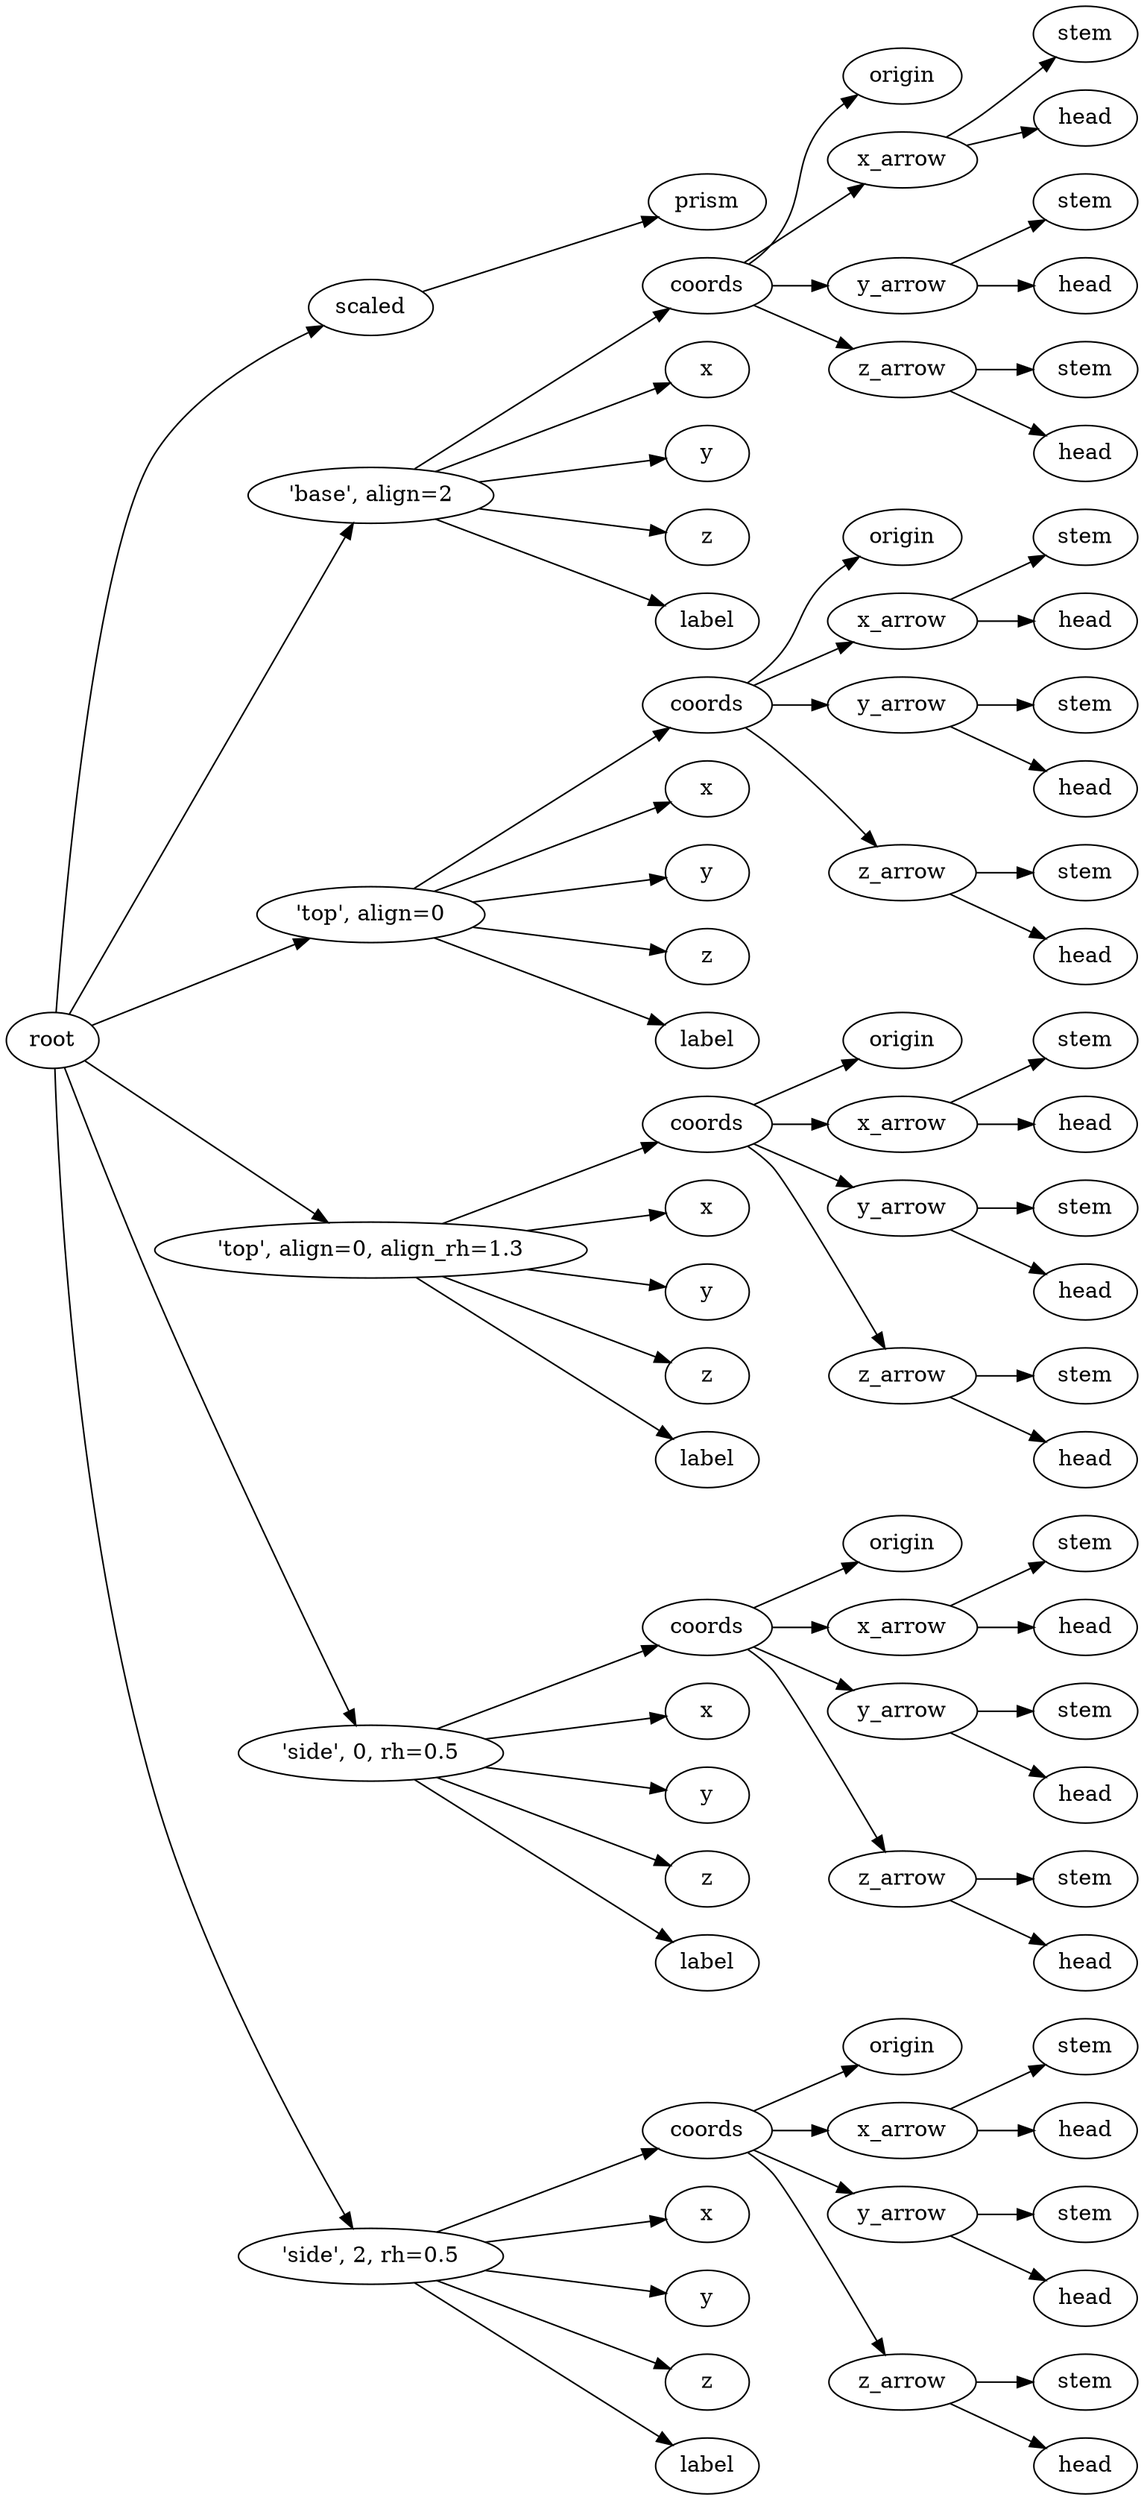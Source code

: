 digraph scaled {
	graph [rankdir=LR]
	root_218 [label=root href="javascript:s=&quot;\(\)\nNone&quot;; console.log(s); alert(s);"]
	scaled_219 [label=scaled href="javascript:s=&quot;\(&#x27;scaled&#x27;,\)\nRegularPrism&quot;; console.log(s); alert(s);" tooltip=RegularPrism]
	prism_220 [label=prism href="javascript:s=&quot;\(&#x27;scaled&#x27;,\ &#x27;prism&#x27;\)\nLinearExtrude&quot;; console.log(s); alert(s);" tooltip=LinearExtrude]
	221 [label="'base',\ align=2" href="javascript:s=&quot;\(&quot;&#x27;base&#x27;,\ align=2&quot;,\)\nAnnotatedCoordinates&quot;; console.log(s); alert(s);" tooltip=AnnotatedCoordinates]
	coords_222 [label=coords href="javascript:s=&quot;\(&quot;&#x27;base&#x27;,\ align=2&quot;,\ &#x27;coords&#x27;\)\nCoordinates&quot;; console.log(s); alert(s);" tooltip=Coordinates]
	origin_223 [label=origin href="javascript:s=&quot;\(&quot;&#x27;base&#x27;,\ align=2&quot;,\ &#x27;coords&#x27;,\ &#x27;origin&#x27;\)\nCoordinatesCage&quot;; console.log(s); alert(s);" tooltip=CoordinatesCage]
	x_arrow_224 [label=x_arrow href="javascript:s=&quot;\(&quot;&#x27;base&#x27;,\ align=2&quot;,\ &#x27;coords&#x27;,\ &#x27;x_arrow&#x27;\)\nArrow&quot;; console.log(s); alert(s);" tooltip=Arrow]
	stem_225 [label=stem href="javascript:s=&quot;\(&quot;&#x27;base&#x27;,\ align=2&quot;,\ &#x27;coords&#x27;,\ &#x27;x_arrow&#x27;,\ &#x27;stem&#x27;\)\nCone&quot;; console.log(s); alert(s);" tooltip=Cone]
	head_226 [label=head href="javascript:s=&quot;\(&quot;&#x27;base&#x27;,\ align=2&quot;,\ &#x27;coords&#x27;,\ &#x27;x_arrow&#x27;,\ &#x27;head&#x27;\)\nCone&quot;; console.log(s); alert(s);" tooltip=Cone]
	y_arrow_227 [label=y_arrow href="javascript:s=&quot;\(&quot;&#x27;base&#x27;,\ align=2&quot;,\ &#x27;coords&#x27;,\ &#x27;y_arrow&#x27;\)\nArrow&quot;; console.log(s); alert(s);" tooltip=Arrow]
	stem_228 [label=stem href="javascript:s=&quot;\(&quot;&#x27;base&#x27;,\ align=2&quot;,\ &#x27;coords&#x27;,\ &#x27;y_arrow&#x27;,\ &#x27;stem&#x27;\)\nCone&quot;; console.log(s); alert(s);" tooltip=Cone]
	head_229 [label=head href="javascript:s=&quot;\(&quot;&#x27;base&#x27;,\ align=2&quot;,\ &#x27;coords&#x27;,\ &#x27;y_arrow&#x27;,\ &#x27;head&#x27;\)\nCone&quot;; console.log(s); alert(s);" tooltip=Cone]
	z_arrow_230 [label=z_arrow href="javascript:s=&quot;\(&quot;&#x27;base&#x27;,\ align=2&quot;,\ &#x27;coords&#x27;,\ &#x27;z_arrow&#x27;\)\nArrow&quot;; console.log(s); alert(s);" tooltip=Arrow]
	stem_231 [label=stem href="javascript:s=&quot;\(&quot;&#x27;base&#x27;,\ align=2&quot;,\ &#x27;coords&#x27;,\ &#x27;z_arrow&#x27;,\ &#x27;stem&#x27;\)\nCone&quot;; console.log(s); alert(s);" tooltip=Cone]
	head_232 [label=head href="javascript:s=&quot;\(&quot;&#x27;base&#x27;,\ align=2&quot;,\ &#x27;coords&#x27;,\ &#x27;z_arrow&#x27;,\ &#x27;head&#x27;\)\nCone&quot;; console.log(s); alert(s);" tooltip=Cone]
	x_233 [label=x href="javascript:s=&quot;\(&quot;&#x27;base&#x27;,\ align=2&quot;,\ &#x27;x&#x27;\)\nText&quot;; console.log(s); alert(s);" tooltip=Text]
	y_234 [label=y href="javascript:s=&quot;\(&quot;&#x27;base&#x27;,\ align=2&quot;,\ &#x27;y&#x27;\)\nText&quot;; console.log(s); alert(s);" tooltip=Text]
	z_235 [label=z href="javascript:s=&quot;\(&quot;&#x27;base&#x27;,\ align=2&quot;,\ &#x27;z&#x27;\)\nText&quot;; console.log(s); alert(s);" tooltip=Text]
	label_236 [label=label href="javascript:s=&quot;\(&quot;&#x27;base&#x27;,\ align=2&quot;,\ &#x27;label&#x27;\)\nText&quot;; console.log(s); alert(s);" tooltip=Text]
	237 [label="'top',\ align=0" href="javascript:s=&quot;\(&quot;&#x27;top&#x27;,\ align=0&quot;,\)\nAnnotatedCoordinates&quot;; console.log(s); alert(s);" tooltip=AnnotatedCoordinates]
	coords_238 [label=coords href="javascript:s=&quot;\(&quot;&#x27;top&#x27;,\ align=0&quot;,\ &#x27;coords&#x27;\)\nCoordinates&quot;; console.log(s); alert(s);" tooltip=Coordinates]
	origin_239 [label=origin href="javascript:s=&quot;\(&quot;&#x27;top&#x27;,\ align=0&quot;,\ &#x27;coords&#x27;,\ &#x27;origin&#x27;\)\nCoordinatesCage&quot;; console.log(s); alert(s);" tooltip=CoordinatesCage]
	x_arrow_240 [label=x_arrow href="javascript:s=&quot;\(&quot;&#x27;top&#x27;,\ align=0&quot;,\ &#x27;coords&#x27;,\ &#x27;x_arrow&#x27;\)\nArrow&quot;; console.log(s); alert(s);" tooltip=Arrow]
	stem_241 [label=stem href="javascript:s=&quot;\(&quot;&#x27;top&#x27;,\ align=0&quot;,\ &#x27;coords&#x27;,\ &#x27;x_arrow&#x27;,\ &#x27;stem&#x27;\)\nCone&quot;; console.log(s); alert(s);" tooltip=Cone]
	head_242 [label=head href="javascript:s=&quot;\(&quot;&#x27;top&#x27;,\ align=0&quot;,\ &#x27;coords&#x27;,\ &#x27;x_arrow&#x27;,\ &#x27;head&#x27;\)\nCone&quot;; console.log(s); alert(s);" tooltip=Cone]
	y_arrow_243 [label=y_arrow href="javascript:s=&quot;\(&quot;&#x27;top&#x27;,\ align=0&quot;,\ &#x27;coords&#x27;,\ &#x27;y_arrow&#x27;\)\nArrow&quot;; console.log(s); alert(s);" tooltip=Arrow]
	stem_244 [label=stem href="javascript:s=&quot;\(&quot;&#x27;top&#x27;,\ align=0&quot;,\ &#x27;coords&#x27;,\ &#x27;y_arrow&#x27;,\ &#x27;stem&#x27;\)\nCone&quot;; console.log(s); alert(s);" tooltip=Cone]
	head_245 [label=head href="javascript:s=&quot;\(&quot;&#x27;top&#x27;,\ align=0&quot;,\ &#x27;coords&#x27;,\ &#x27;y_arrow&#x27;,\ &#x27;head&#x27;\)\nCone&quot;; console.log(s); alert(s);" tooltip=Cone]
	z_arrow_246 [label=z_arrow href="javascript:s=&quot;\(&quot;&#x27;top&#x27;,\ align=0&quot;,\ &#x27;coords&#x27;,\ &#x27;z_arrow&#x27;\)\nArrow&quot;; console.log(s); alert(s);" tooltip=Arrow]
	stem_247 [label=stem href="javascript:s=&quot;\(&quot;&#x27;top&#x27;,\ align=0&quot;,\ &#x27;coords&#x27;,\ &#x27;z_arrow&#x27;,\ &#x27;stem&#x27;\)\nCone&quot;; console.log(s); alert(s);" tooltip=Cone]
	head_248 [label=head href="javascript:s=&quot;\(&quot;&#x27;top&#x27;,\ align=0&quot;,\ &#x27;coords&#x27;,\ &#x27;z_arrow&#x27;,\ &#x27;head&#x27;\)\nCone&quot;; console.log(s); alert(s);" tooltip=Cone]
	x_249 [label=x href="javascript:s=&quot;\(&quot;&#x27;top&#x27;,\ align=0&quot;,\ &#x27;x&#x27;\)\nText&quot;; console.log(s); alert(s);" tooltip=Text]
	y_250 [label=y href="javascript:s=&quot;\(&quot;&#x27;top&#x27;,\ align=0&quot;,\ &#x27;y&#x27;\)\nText&quot;; console.log(s); alert(s);" tooltip=Text]
	z_251 [label=z href="javascript:s=&quot;\(&quot;&#x27;top&#x27;,\ align=0&quot;,\ &#x27;z&#x27;\)\nText&quot;; console.log(s); alert(s);" tooltip=Text]
	label_252 [label=label href="javascript:s=&quot;\(&quot;&#x27;top&#x27;,\ align=0&quot;,\ &#x27;label&#x27;\)\nText&quot;; console.log(s); alert(s);" tooltip=Text]
	253 [label="'top',\ align=0,\ align_rh=1\.3" href="javascript:s=&quot;\(&quot;&#x27;top&#x27;,\ align=0,\ align_rh=1\.3&quot;,\)\nAnnotatedCoordinates&quot;; console.log(s); alert(s);" tooltip=AnnotatedCoordinates]
	coords_254 [label=coords href="javascript:s=&quot;\(&quot;&#x27;top&#x27;,\ align=0,\ align_rh=1\.3&quot;,\ &#x27;coords&#x27;\)\nCoordinates&quot;; console.log(s); alert(s);" tooltip=Coordinates]
	origin_255 [label=origin href="javascript:s=&quot;\(&quot;&#x27;top&#x27;,\ align=0,\ align_rh=1\.3&quot;,\ &#x27;coords&#x27;,\ &#x27;origin&#x27;\)\nCoordinatesCage&quot;; console.log(s); alert(s);" tooltip=CoordinatesCage]
	x_arrow_256 [label=x_arrow href="javascript:s=&quot;\(&quot;&#x27;top&#x27;,\ align=0,\ align_rh=1\.3&quot;,\ &#x27;coords&#x27;,\ &#x27;x_arrow&#x27;\)\nArrow&quot;; console.log(s); alert(s);" tooltip=Arrow]
	stem_257 [label=stem href="javascript:s=&quot;\(&quot;&#x27;top&#x27;,\ align=0,\ align_rh=1\.3&quot;,\ &#x27;coords&#x27;,\ &#x27;x_arrow&#x27;,\ &#x27;stem&#x27;\)\nCone&quot;; console.log(s); alert(s);" tooltip=Cone]
	head_258 [label=head href="javascript:s=&quot;\(&quot;&#x27;top&#x27;,\ align=0,\ align_rh=1\.3&quot;,\ &#x27;coords&#x27;,\ &#x27;x_arrow&#x27;,\ &#x27;head&#x27;\)\nCone&quot;; console.log(s); alert(s);" tooltip=Cone]
	y_arrow_259 [label=y_arrow href="javascript:s=&quot;\(&quot;&#x27;top&#x27;,\ align=0,\ align_rh=1\.3&quot;,\ &#x27;coords&#x27;,\ &#x27;y_arrow&#x27;\)\nArrow&quot;; console.log(s); alert(s);" tooltip=Arrow]
	stem_260 [label=stem href="javascript:s=&quot;\(&quot;&#x27;top&#x27;,\ align=0,\ align_rh=1\.3&quot;,\ &#x27;coords&#x27;,\ &#x27;y_arrow&#x27;,\ &#x27;stem&#x27;\)\nCone&quot;; console.log(s); alert(s);" tooltip=Cone]
	head_261 [label=head href="javascript:s=&quot;\(&quot;&#x27;top&#x27;,\ align=0,\ align_rh=1\.3&quot;,\ &#x27;coords&#x27;,\ &#x27;y_arrow&#x27;,\ &#x27;head&#x27;\)\nCone&quot;; console.log(s); alert(s);" tooltip=Cone]
	z_arrow_262 [label=z_arrow href="javascript:s=&quot;\(&quot;&#x27;top&#x27;,\ align=0,\ align_rh=1\.3&quot;,\ &#x27;coords&#x27;,\ &#x27;z_arrow&#x27;\)\nArrow&quot;; console.log(s); alert(s);" tooltip=Arrow]
	stem_263 [label=stem href="javascript:s=&quot;\(&quot;&#x27;top&#x27;,\ align=0,\ align_rh=1\.3&quot;,\ &#x27;coords&#x27;,\ &#x27;z_arrow&#x27;,\ &#x27;stem&#x27;\)\nCone&quot;; console.log(s); alert(s);" tooltip=Cone]
	head_264 [label=head href="javascript:s=&quot;\(&quot;&#x27;top&#x27;,\ align=0,\ align_rh=1\.3&quot;,\ &#x27;coords&#x27;,\ &#x27;z_arrow&#x27;,\ &#x27;head&#x27;\)\nCone&quot;; console.log(s); alert(s);" tooltip=Cone]
	x_265 [label=x href="javascript:s=&quot;\(&quot;&#x27;top&#x27;,\ align=0,\ align_rh=1\.3&quot;,\ &#x27;x&#x27;\)\nText&quot;; console.log(s); alert(s);" tooltip=Text]
	y_266 [label=y href="javascript:s=&quot;\(&quot;&#x27;top&#x27;,\ align=0,\ align_rh=1\.3&quot;,\ &#x27;y&#x27;\)\nText&quot;; console.log(s); alert(s);" tooltip=Text]
	z_267 [label=z href="javascript:s=&quot;\(&quot;&#x27;top&#x27;,\ align=0,\ align_rh=1\.3&quot;,\ &#x27;z&#x27;\)\nText&quot;; console.log(s); alert(s);" tooltip=Text]
	label_268 [label=label href="javascript:s=&quot;\(&quot;&#x27;top&#x27;,\ align=0,\ align_rh=1\.3&quot;,\ &#x27;label&#x27;\)\nText&quot;; console.log(s); alert(s);" tooltip=Text]
	269 [label="'side',\ 0,\ rh=0\.5" href="javascript:s=&quot;\(&quot;&#x27;side&#x27;,\ 0,\ rh=0\.5&quot;,\)\nAnnotatedCoordinates&quot;; console.log(s); alert(s);" tooltip=AnnotatedCoordinates]
	coords_270 [label=coords href="javascript:s=&quot;\(&quot;&#x27;side&#x27;,\ 0,\ rh=0\.5&quot;,\ &#x27;coords&#x27;\)\nCoordinates&quot;; console.log(s); alert(s);" tooltip=Coordinates]
	origin_271 [label=origin href="javascript:s=&quot;\(&quot;&#x27;side&#x27;,\ 0,\ rh=0\.5&quot;,\ &#x27;coords&#x27;,\ &#x27;origin&#x27;\)\nCoordinatesCage&quot;; console.log(s); alert(s);" tooltip=CoordinatesCage]
	x_arrow_272 [label=x_arrow href="javascript:s=&quot;\(&quot;&#x27;side&#x27;,\ 0,\ rh=0\.5&quot;,\ &#x27;coords&#x27;,\ &#x27;x_arrow&#x27;\)\nArrow&quot;; console.log(s); alert(s);" tooltip=Arrow]
	stem_273 [label=stem href="javascript:s=&quot;\(&quot;&#x27;side&#x27;,\ 0,\ rh=0\.5&quot;,\ &#x27;coords&#x27;,\ &#x27;x_arrow&#x27;,\ &#x27;stem&#x27;\)\nCone&quot;; console.log(s); alert(s);" tooltip=Cone]
	head_274 [label=head href="javascript:s=&quot;\(&quot;&#x27;side&#x27;,\ 0,\ rh=0\.5&quot;,\ &#x27;coords&#x27;,\ &#x27;x_arrow&#x27;,\ &#x27;head&#x27;\)\nCone&quot;; console.log(s); alert(s);" tooltip=Cone]
	y_arrow_275 [label=y_arrow href="javascript:s=&quot;\(&quot;&#x27;side&#x27;,\ 0,\ rh=0\.5&quot;,\ &#x27;coords&#x27;,\ &#x27;y_arrow&#x27;\)\nArrow&quot;; console.log(s); alert(s);" tooltip=Arrow]
	stem_276 [label=stem href="javascript:s=&quot;\(&quot;&#x27;side&#x27;,\ 0,\ rh=0\.5&quot;,\ &#x27;coords&#x27;,\ &#x27;y_arrow&#x27;,\ &#x27;stem&#x27;\)\nCone&quot;; console.log(s); alert(s);" tooltip=Cone]
	head_277 [label=head href="javascript:s=&quot;\(&quot;&#x27;side&#x27;,\ 0,\ rh=0\.5&quot;,\ &#x27;coords&#x27;,\ &#x27;y_arrow&#x27;,\ &#x27;head&#x27;\)\nCone&quot;; console.log(s); alert(s);" tooltip=Cone]
	z_arrow_278 [label=z_arrow href="javascript:s=&quot;\(&quot;&#x27;side&#x27;,\ 0,\ rh=0\.5&quot;,\ &#x27;coords&#x27;,\ &#x27;z_arrow&#x27;\)\nArrow&quot;; console.log(s); alert(s);" tooltip=Arrow]
	stem_279 [label=stem href="javascript:s=&quot;\(&quot;&#x27;side&#x27;,\ 0,\ rh=0\.5&quot;,\ &#x27;coords&#x27;,\ &#x27;z_arrow&#x27;,\ &#x27;stem&#x27;\)\nCone&quot;; console.log(s); alert(s);" tooltip=Cone]
	head_280 [label=head href="javascript:s=&quot;\(&quot;&#x27;side&#x27;,\ 0,\ rh=0\.5&quot;,\ &#x27;coords&#x27;,\ &#x27;z_arrow&#x27;,\ &#x27;head&#x27;\)\nCone&quot;; console.log(s); alert(s);" tooltip=Cone]
	x_281 [label=x href="javascript:s=&quot;\(&quot;&#x27;side&#x27;,\ 0,\ rh=0\.5&quot;,\ &#x27;x&#x27;\)\nText&quot;; console.log(s); alert(s);" tooltip=Text]
	y_282 [label=y href="javascript:s=&quot;\(&quot;&#x27;side&#x27;,\ 0,\ rh=0\.5&quot;,\ &#x27;y&#x27;\)\nText&quot;; console.log(s); alert(s);" tooltip=Text]
	z_283 [label=z href="javascript:s=&quot;\(&quot;&#x27;side&#x27;,\ 0,\ rh=0\.5&quot;,\ &#x27;z&#x27;\)\nText&quot;; console.log(s); alert(s);" tooltip=Text]
	label_284 [label=label href="javascript:s=&quot;\(&quot;&#x27;side&#x27;,\ 0,\ rh=0\.5&quot;,\ &#x27;label&#x27;\)\nText&quot;; console.log(s); alert(s);" tooltip=Text]
	285 [label="'side',\ 2,\ rh=0\.5" href="javascript:s=&quot;\(&quot;&#x27;side&#x27;,\ 2,\ rh=0\.5&quot;,\)\nAnnotatedCoordinates&quot;; console.log(s); alert(s);" tooltip=AnnotatedCoordinates]
	coords_286 [label=coords href="javascript:s=&quot;\(&quot;&#x27;side&#x27;,\ 2,\ rh=0\.5&quot;,\ &#x27;coords&#x27;\)\nCoordinates&quot;; console.log(s); alert(s);" tooltip=Coordinates]
	origin_287 [label=origin href="javascript:s=&quot;\(&quot;&#x27;side&#x27;,\ 2,\ rh=0\.5&quot;,\ &#x27;coords&#x27;,\ &#x27;origin&#x27;\)\nCoordinatesCage&quot;; console.log(s); alert(s);" tooltip=CoordinatesCage]
	x_arrow_288 [label=x_arrow href="javascript:s=&quot;\(&quot;&#x27;side&#x27;,\ 2,\ rh=0\.5&quot;,\ &#x27;coords&#x27;,\ &#x27;x_arrow&#x27;\)\nArrow&quot;; console.log(s); alert(s);" tooltip=Arrow]
	stem_289 [label=stem href="javascript:s=&quot;\(&quot;&#x27;side&#x27;,\ 2,\ rh=0\.5&quot;,\ &#x27;coords&#x27;,\ &#x27;x_arrow&#x27;,\ &#x27;stem&#x27;\)\nCone&quot;; console.log(s); alert(s);" tooltip=Cone]
	head_290 [label=head href="javascript:s=&quot;\(&quot;&#x27;side&#x27;,\ 2,\ rh=0\.5&quot;,\ &#x27;coords&#x27;,\ &#x27;x_arrow&#x27;,\ &#x27;head&#x27;\)\nCone&quot;; console.log(s); alert(s);" tooltip=Cone]
	y_arrow_291 [label=y_arrow href="javascript:s=&quot;\(&quot;&#x27;side&#x27;,\ 2,\ rh=0\.5&quot;,\ &#x27;coords&#x27;,\ &#x27;y_arrow&#x27;\)\nArrow&quot;; console.log(s); alert(s);" tooltip=Arrow]
	stem_292 [label=stem href="javascript:s=&quot;\(&quot;&#x27;side&#x27;,\ 2,\ rh=0\.5&quot;,\ &#x27;coords&#x27;,\ &#x27;y_arrow&#x27;,\ &#x27;stem&#x27;\)\nCone&quot;; console.log(s); alert(s);" tooltip=Cone]
	head_293 [label=head href="javascript:s=&quot;\(&quot;&#x27;side&#x27;,\ 2,\ rh=0\.5&quot;,\ &#x27;coords&#x27;,\ &#x27;y_arrow&#x27;,\ &#x27;head&#x27;\)\nCone&quot;; console.log(s); alert(s);" tooltip=Cone]
	z_arrow_294 [label=z_arrow href="javascript:s=&quot;\(&quot;&#x27;side&#x27;,\ 2,\ rh=0\.5&quot;,\ &#x27;coords&#x27;,\ &#x27;z_arrow&#x27;\)\nArrow&quot;; console.log(s); alert(s);" tooltip=Arrow]
	stem_295 [label=stem href="javascript:s=&quot;\(&quot;&#x27;side&#x27;,\ 2,\ rh=0\.5&quot;,\ &#x27;coords&#x27;,\ &#x27;z_arrow&#x27;,\ &#x27;stem&#x27;\)\nCone&quot;; console.log(s); alert(s);" tooltip=Cone]
	head_296 [label=head href="javascript:s=&quot;\(&quot;&#x27;side&#x27;,\ 2,\ rh=0\.5&quot;,\ &#x27;coords&#x27;,\ &#x27;z_arrow&#x27;,\ &#x27;head&#x27;\)\nCone&quot;; console.log(s); alert(s);" tooltip=Cone]
	x_297 [label=x href="javascript:s=&quot;\(&quot;&#x27;side&#x27;,\ 2,\ rh=0\.5&quot;,\ &#x27;x&#x27;\)\nText&quot;; console.log(s); alert(s);" tooltip=Text]
	y_298 [label=y href="javascript:s=&quot;\(&quot;&#x27;side&#x27;,\ 2,\ rh=0\.5&quot;,\ &#x27;y&#x27;\)\nText&quot;; console.log(s); alert(s);" tooltip=Text]
	z_299 [label=z href="javascript:s=&quot;\(&quot;&#x27;side&#x27;,\ 2,\ rh=0\.5&quot;,\ &#x27;z&#x27;\)\nText&quot;; console.log(s); alert(s);" tooltip=Text]
	label_300 [label=label href="javascript:s=&quot;\(&quot;&#x27;side&#x27;,\ 2,\ rh=0\.5&quot;,\ &#x27;label&#x27;\)\nText&quot;; console.log(s); alert(s);" tooltip=Text]
	root_218 -> scaled_219
	scaled_219 -> prism_220
	root_218 -> 221
	221 -> coords_222
	coords_222 -> origin_223
	coords_222 -> x_arrow_224
	x_arrow_224 -> stem_225
	x_arrow_224 -> head_226
	coords_222 -> y_arrow_227
	y_arrow_227 -> stem_228
	y_arrow_227 -> head_229
	coords_222 -> z_arrow_230
	z_arrow_230 -> stem_231
	z_arrow_230 -> head_232
	221 -> x_233
	221 -> y_234
	221 -> z_235
	221 -> label_236
	root_218 -> 237
	237 -> coords_238
	coords_238 -> origin_239
	coords_238 -> x_arrow_240
	x_arrow_240 -> stem_241
	x_arrow_240 -> head_242
	coords_238 -> y_arrow_243
	y_arrow_243 -> stem_244
	y_arrow_243 -> head_245
	coords_238 -> z_arrow_246
	z_arrow_246 -> stem_247
	z_arrow_246 -> head_248
	237 -> x_249
	237 -> y_250
	237 -> z_251
	237 -> label_252
	root_218 -> 253
	253 -> coords_254
	coords_254 -> origin_255
	coords_254 -> x_arrow_256
	x_arrow_256 -> stem_257
	x_arrow_256 -> head_258
	coords_254 -> y_arrow_259
	y_arrow_259 -> stem_260
	y_arrow_259 -> head_261
	coords_254 -> z_arrow_262
	z_arrow_262 -> stem_263
	z_arrow_262 -> head_264
	253 -> x_265
	253 -> y_266
	253 -> z_267
	253 -> label_268
	root_218 -> 269
	269 -> coords_270
	coords_270 -> origin_271
	coords_270 -> x_arrow_272
	x_arrow_272 -> stem_273
	x_arrow_272 -> head_274
	coords_270 -> y_arrow_275
	y_arrow_275 -> stem_276
	y_arrow_275 -> head_277
	coords_270 -> z_arrow_278
	z_arrow_278 -> stem_279
	z_arrow_278 -> head_280
	269 -> x_281
	269 -> y_282
	269 -> z_283
	269 -> label_284
	root_218 -> 285
	285 -> coords_286
	coords_286 -> origin_287
	coords_286 -> x_arrow_288
	x_arrow_288 -> stem_289
	x_arrow_288 -> head_290
	coords_286 -> y_arrow_291
	y_arrow_291 -> stem_292
	y_arrow_291 -> head_293
	coords_286 -> z_arrow_294
	z_arrow_294 -> stem_295
	z_arrow_294 -> head_296
	285 -> x_297
	285 -> y_298
	285 -> z_299
	285 -> label_300
}
